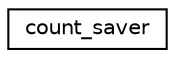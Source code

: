 digraph "Graphical Class Hierarchy"
{
  edge [fontname="Helvetica",fontsize="10",labelfontname="Helvetica",labelfontsize="10"];
  node [fontname="Helvetica",fontsize="10",shape=record];
  rankdir="LR";
  Node0 [label="count_saver",height=0.2,width=0.4,color="black", fillcolor="white", style="filled",URL="$structcount__saver.html"];
}
